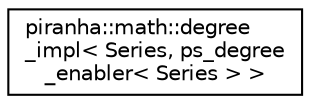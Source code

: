 digraph "Graphical Class Hierarchy"
{
  edge [fontname="Helvetica",fontsize="10",labelfontname="Helvetica",labelfontsize="10"];
  node [fontname="Helvetica",fontsize="10",shape=record];
  rankdir="LR";
  Node0 [label="piranha::math::degree\l_impl\< Series, ps_degree\l_enabler\< Series \> \>",height=0.2,width=0.4,color="black", fillcolor="white", style="filled",URL="$structpiranha_1_1math_1_1degree__impl_3_01_series_00_01ps__degree__enabler_3_01_series_01_4_01_4.html",tooltip="Specialisation of the piranha::math::degree() functor for instances of piranha::power_series. "];
}
